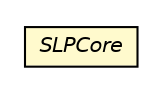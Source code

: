 #!/usr/local/bin/dot
#
# Class diagram 
# Generated by UMLGraph version R5_6-24-gf6e263 (http://www.umlgraph.org/)
#

digraph G {
	edge [fontname="Helvetica",fontsize=10,labelfontname="Helvetica",labelfontsize=10];
	node [fontname="Helvetica",fontsize=10,shape=plaintext];
	nodesep=0.25;
	ranksep=0.5;
	// ch.ethz.iks.slp.impl.SLPCore
	c325749 [label=<<table title="ch.ethz.iks.slp.impl.SLPCore" border="0" cellborder="1" cellspacing="0" cellpadding="2" port="p" bgcolor="lemonChiffon" href="./SLPCore.html">
		<tr><td><table border="0" cellspacing="0" cellpadding="1">
<tr><td align="center" balign="center"><font face="Helvetica-Oblique"> SLPCore </font></td></tr>
		</table></td></tr>
		</table>>, URL="./SLPCore.html", fontname="Helvetica", fontcolor="black", fontsize=10.0];
}

